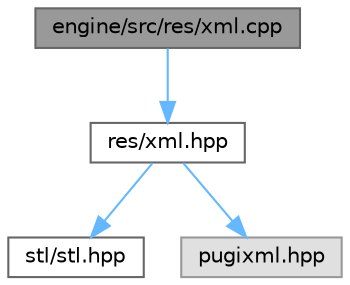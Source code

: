 digraph "engine/src/res/xml.cpp"
{
 // LATEX_PDF_SIZE
  bgcolor="transparent";
  edge [fontname=Helvetica,fontsize=10,labelfontname=Helvetica,labelfontsize=10];
  node [fontname=Helvetica,fontsize=10,shape=box,height=0.2,width=0.4];
  Node1 [id="Node000001",label="engine/src/res/xml.cpp",height=0.2,width=0.4,color="gray40", fillcolor="grey60", style="filled", fontcolor="black",tooltip=" "];
  Node1 -> Node2 [id="edge7_Node000001_Node000002",color="steelblue1",style="solid",tooltip=" "];
  Node2 [id="Node000002",label="res/xml.hpp",height=0.2,width=0.4,color="grey40", fillcolor="white", style="filled",URL="$xml_8hpp.html",tooltip=" "];
  Node2 -> Node3 [id="edge8_Node000002_Node000003",color="steelblue1",style="solid",tooltip=" "];
  Node3 [id="Node000003",label="stl/stl.hpp",height=0.2,width=0.4,color="grey40", fillcolor="white", style="filled",URL="$stl_8hpp.html",tooltip=" "];
  Node2 -> Node4 [id="edge9_Node000002_Node000004",color="steelblue1",style="solid",tooltip=" "];
  Node4 [id="Node000004",label="pugixml.hpp",height=0.2,width=0.4,color="grey60", fillcolor="#E0E0E0", style="filled",tooltip=" "];
}
